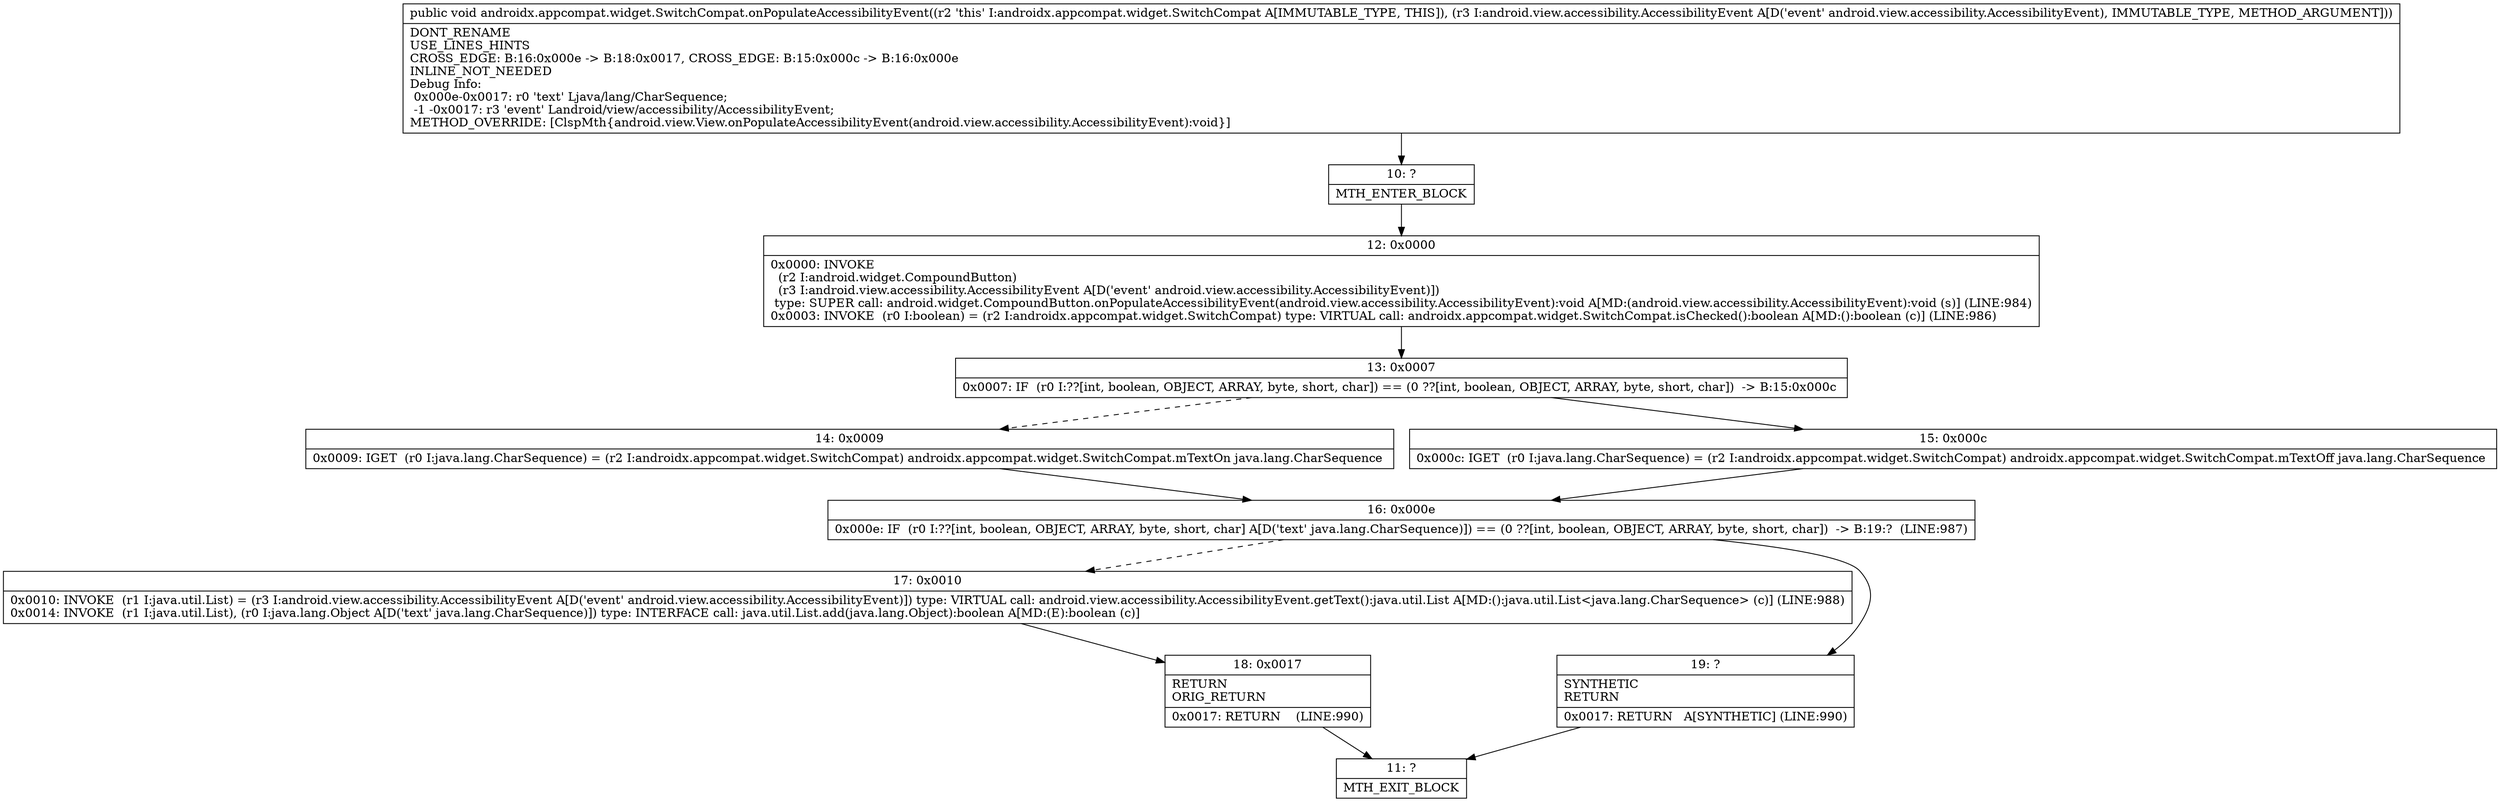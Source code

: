 digraph "CFG forandroidx.appcompat.widget.SwitchCompat.onPopulateAccessibilityEvent(Landroid\/view\/accessibility\/AccessibilityEvent;)V" {
Node_10 [shape=record,label="{10\:\ ?|MTH_ENTER_BLOCK\l}"];
Node_12 [shape=record,label="{12\:\ 0x0000|0x0000: INVOKE  \l  (r2 I:android.widget.CompoundButton)\l  (r3 I:android.view.accessibility.AccessibilityEvent A[D('event' android.view.accessibility.AccessibilityEvent)])\l type: SUPER call: android.widget.CompoundButton.onPopulateAccessibilityEvent(android.view.accessibility.AccessibilityEvent):void A[MD:(android.view.accessibility.AccessibilityEvent):void (s)] (LINE:984)\l0x0003: INVOKE  (r0 I:boolean) = (r2 I:androidx.appcompat.widget.SwitchCompat) type: VIRTUAL call: androidx.appcompat.widget.SwitchCompat.isChecked():boolean A[MD:():boolean (c)] (LINE:986)\l}"];
Node_13 [shape=record,label="{13\:\ 0x0007|0x0007: IF  (r0 I:??[int, boolean, OBJECT, ARRAY, byte, short, char]) == (0 ??[int, boolean, OBJECT, ARRAY, byte, short, char])  \-\> B:15:0x000c \l}"];
Node_14 [shape=record,label="{14\:\ 0x0009|0x0009: IGET  (r0 I:java.lang.CharSequence) = (r2 I:androidx.appcompat.widget.SwitchCompat) androidx.appcompat.widget.SwitchCompat.mTextOn java.lang.CharSequence \l}"];
Node_16 [shape=record,label="{16\:\ 0x000e|0x000e: IF  (r0 I:??[int, boolean, OBJECT, ARRAY, byte, short, char] A[D('text' java.lang.CharSequence)]) == (0 ??[int, boolean, OBJECT, ARRAY, byte, short, char])  \-\> B:19:?  (LINE:987)\l}"];
Node_17 [shape=record,label="{17\:\ 0x0010|0x0010: INVOKE  (r1 I:java.util.List) = (r3 I:android.view.accessibility.AccessibilityEvent A[D('event' android.view.accessibility.AccessibilityEvent)]) type: VIRTUAL call: android.view.accessibility.AccessibilityEvent.getText():java.util.List A[MD:():java.util.List\<java.lang.CharSequence\> (c)] (LINE:988)\l0x0014: INVOKE  (r1 I:java.util.List), (r0 I:java.lang.Object A[D('text' java.lang.CharSequence)]) type: INTERFACE call: java.util.List.add(java.lang.Object):boolean A[MD:(E):boolean (c)]\l}"];
Node_18 [shape=record,label="{18\:\ 0x0017|RETURN\lORIG_RETURN\l|0x0017: RETURN    (LINE:990)\l}"];
Node_11 [shape=record,label="{11\:\ ?|MTH_EXIT_BLOCK\l}"];
Node_19 [shape=record,label="{19\:\ ?|SYNTHETIC\lRETURN\l|0x0017: RETURN   A[SYNTHETIC] (LINE:990)\l}"];
Node_15 [shape=record,label="{15\:\ 0x000c|0x000c: IGET  (r0 I:java.lang.CharSequence) = (r2 I:androidx.appcompat.widget.SwitchCompat) androidx.appcompat.widget.SwitchCompat.mTextOff java.lang.CharSequence \l}"];
MethodNode[shape=record,label="{public void androidx.appcompat.widget.SwitchCompat.onPopulateAccessibilityEvent((r2 'this' I:androidx.appcompat.widget.SwitchCompat A[IMMUTABLE_TYPE, THIS]), (r3 I:android.view.accessibility.AccessibilityEvent A[D('event' android.view.accessibility.AccessibilityEvent), IMMUTABLE_TYPE, METHOD_ARGUMENT]))  | DONT_RENAME\lUSE_LINES_HINTS\lCROSS_EDGE: B:16:0x000e \-\> B:18:0x0017, CROSS_EDGE: B:15:0x000c \-\> B:16:0x000e\lINLINE_NOT_NEEDED\lDebug Info:\l  0x000e\-0x0017: r0 'text' Ljava\/lang\/CharSequence;\l  \-1 \-0x0017: r3 'event' Landroid\/view\/accessibility\/AccessibilityEvent;\lMETHOD_OVERRIDE: [ClspMth\{android.view.View.onPopulateAccessibilityEvent(android.view.accessibility.AccessibilityEvent):void\}]\l}"];
MethodNode -> Node_10;Node_10 -> Node_12;
Node_12 -> Node_13;
Node_13 -> Node_14[style=dashed];
Node_13 -> Node_15;
Node_14 -> Node_16;
Node_16 -> Node_17[style=dashed];
Node_16 -> Node_19;
Node_17 -> Node_18;
Node_18 -> Node_11;
Node_19 -> Node_11;
Node_15 -> Node_16;
}

